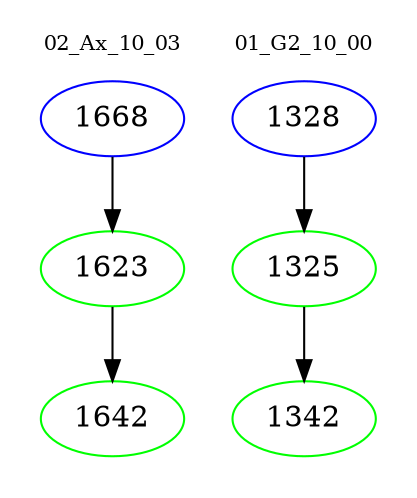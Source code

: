 digraph{
subgraph cluster_0 {
color = white
label = "02_Ax_10_03";
fontsize=10;
T0_1668 [label="1668", color="blue"]
T0_1668 -> T0_1623 [color="black"]
T0_1623 [label="1623", color="green"]
T0_1623 -> T0_1642 [color="black"]
T0_1642 [label="1642", color="green"]
}
subgraph cluster_1 {
color = white
label = "01_G2_10_00";
fontsize=10;
T1_1328 [label="1328", color="blue"]
T1_1328 -> T1_1325 [color="black"]
T1_1325 [label="1325", color="green"]
T1_1325 -> T1_1342 [color="black"]
T1_1342 [label="1342", color="green"]
}
}
